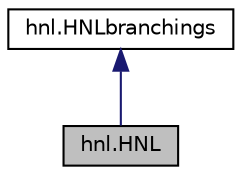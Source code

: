 digraph "hnl.HNL"
{
 // LATEX_PDF_SIZE
  edge [fontname="Helvetica",fontsize="10",labelfontname="Helvetica",labelfontsize="10"];
  node [fontname="Helvetica",fontsize="10",shape=record];
  Node1 [label="hnl.HNL",height=0.2,width=0.4,color="black", fillcolor="grey75", style="filled", fontcolor="black",tooltip=" "];
  Node2 -> Node1 [dir="back",color="midnightblue",fontsize="10",style="solid",fontname="Helvetica"];
  Node2 [label="hnl.HNLbranchings",height=0.2,width=0.4,color="black", fillcolor="white", style="filled",URL="$classhnl_1_1HNLbranchings.html",tooltip=" "];
}
